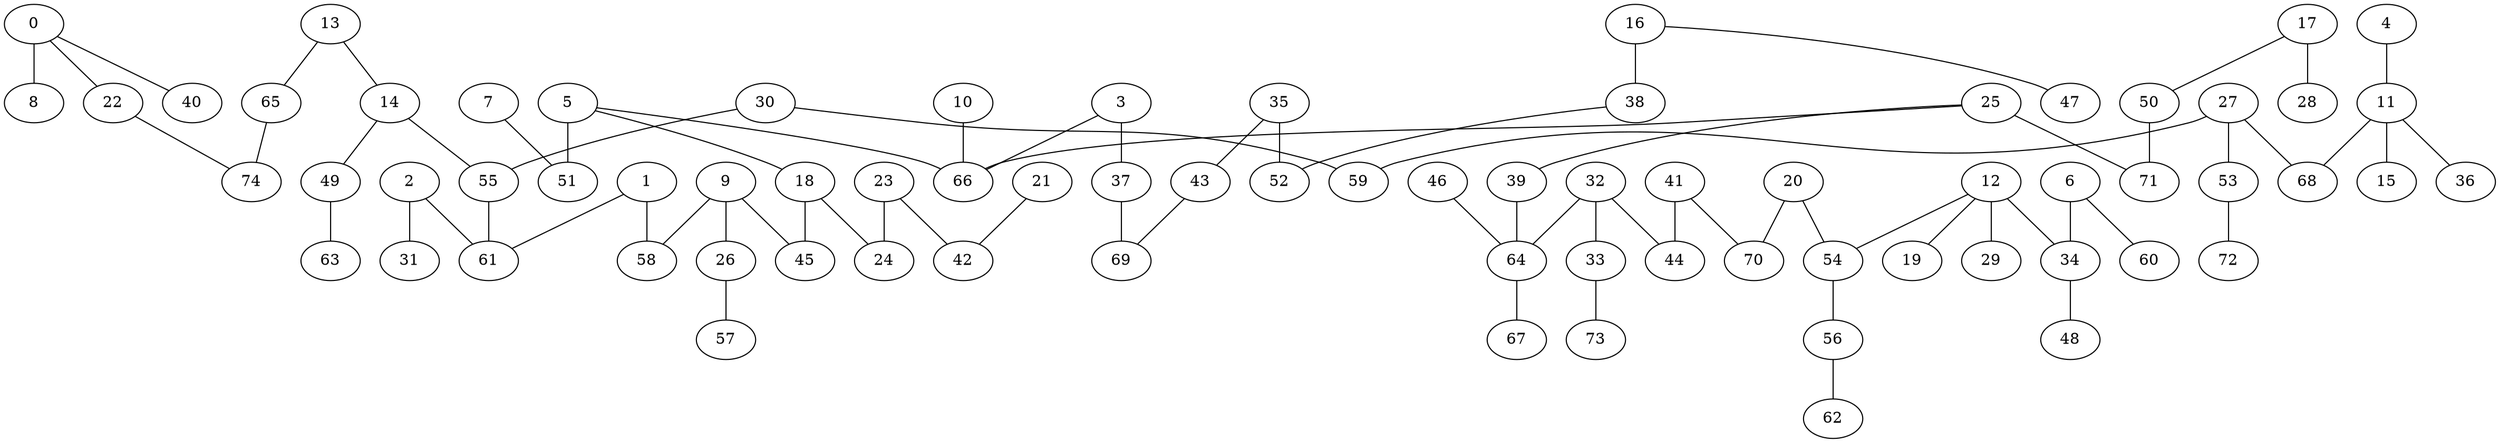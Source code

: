 strict graph {
0;
1;
2;
3;
4;
5;
6;
7;
8;
9;
10;
11;
12;
13;
14;
15;
16;
17;
18;
19;
20;
21;
22;
23;
24;
25;
26;
27;
28;
29;
30;
31;
32;
33;
34;
35;
36;
37;
38;
39;
40;
41;
42;
43;
44;
45;
46;
47;
48;
49;
50;
51;
52;
53;
54;
55;
56;
57;
58;
59;
60;
61;
62;
63;
64;
65;
66;
67;
68;
69;
70;
71;
72;
73;
74;
0 -- 8 [weight=10];
0 -- 40 [weight=6];
0 -- 22 [weight=2];
1 -- 58 [weight=6];
1 -- 61 [weight=9];
2 -- 31 [weight=4];
2 -- 61 [weight=7];
3 -- 37 [weight=6];
3 -- 66 [weight=2];
4 -- 11 [weight=5];
5 -- 51 [weight=10];
5 -- 66 [weight=4];
5 -- 18 [weight=1];
6 -- 60 [weight=7];
6 -- 34 [weight=7];
7 -- 51 [weight=1];
9 -- 26 [weight=2];
9 -- 45 [weight=7];
9 -- 58 [weight=3];
10 -- 66 [weight=4];
11 -- 15 [weight=5];
11 -- 36 [weight=4];
11 -- 68 [weight=10];
12 -- 19 [weight=4];
12 -- 29 [weight=8];
12 -- 34 [weight=10];
12 -- 54 [weight=9];
13 -- 14 [weight=2];
13 -- 65 [weight=2];
14 -- 49 [weight=1];
14 -- 55 [weight=3];
16 -- 47 [weight=2];
16 -- 38 [weight=3];
17 -- 28 [weight=9];
17 -- 50 [weight=5];
18 -- 24 [weight=1];
18 -- 45 [weight=2];
20 -- 54 [weight=1];
20 -- 70 [weight=1];
21 -- 42 [weight=1];
22 -- 74 [weight=7];
23 -- 42 [weight=2];
23 -- 24 [weight=9];
25 -- 71 [weight=9];
25 -- 39 [weight=1];
25 -- 66 [weight=1];
26 -- 57 [weight=3];
27 -- 68 [weight=7];
27 -- 53 [weight=5];
27 -- 59 [weight=1];
30 -- 59 [weight=10];
30 -- 55 [weight=10];
32 -- 44 [weight=5];
32 -- 33 [weight=9];
32 -- 64 [weight=10];
33 -- 73 [weight=9];
34 -- 48 [weight=1];
35 -- 52 [weight=9];
35 -- 43 [weight=3];
37 -- 69 [weight=9];
38 -- 52 [weight=2];
39 -- 64 [weight=8];
41 -- 70 [weight=6];
41 -- 44 [weight=8];
43 -- 69 [weight=2];
46 -- 64 [weight=1];
49 -- 63 [weight=4];
50 -- 71 [weight=6];
53 -- 72 [weight=5];
54 -- 56 [weight=5];
55 -- 61 [weight=4];
56 -- 62 [weight=3];
64 -- 67 [weight=4];
65 -- 74 [weight=9];
}
